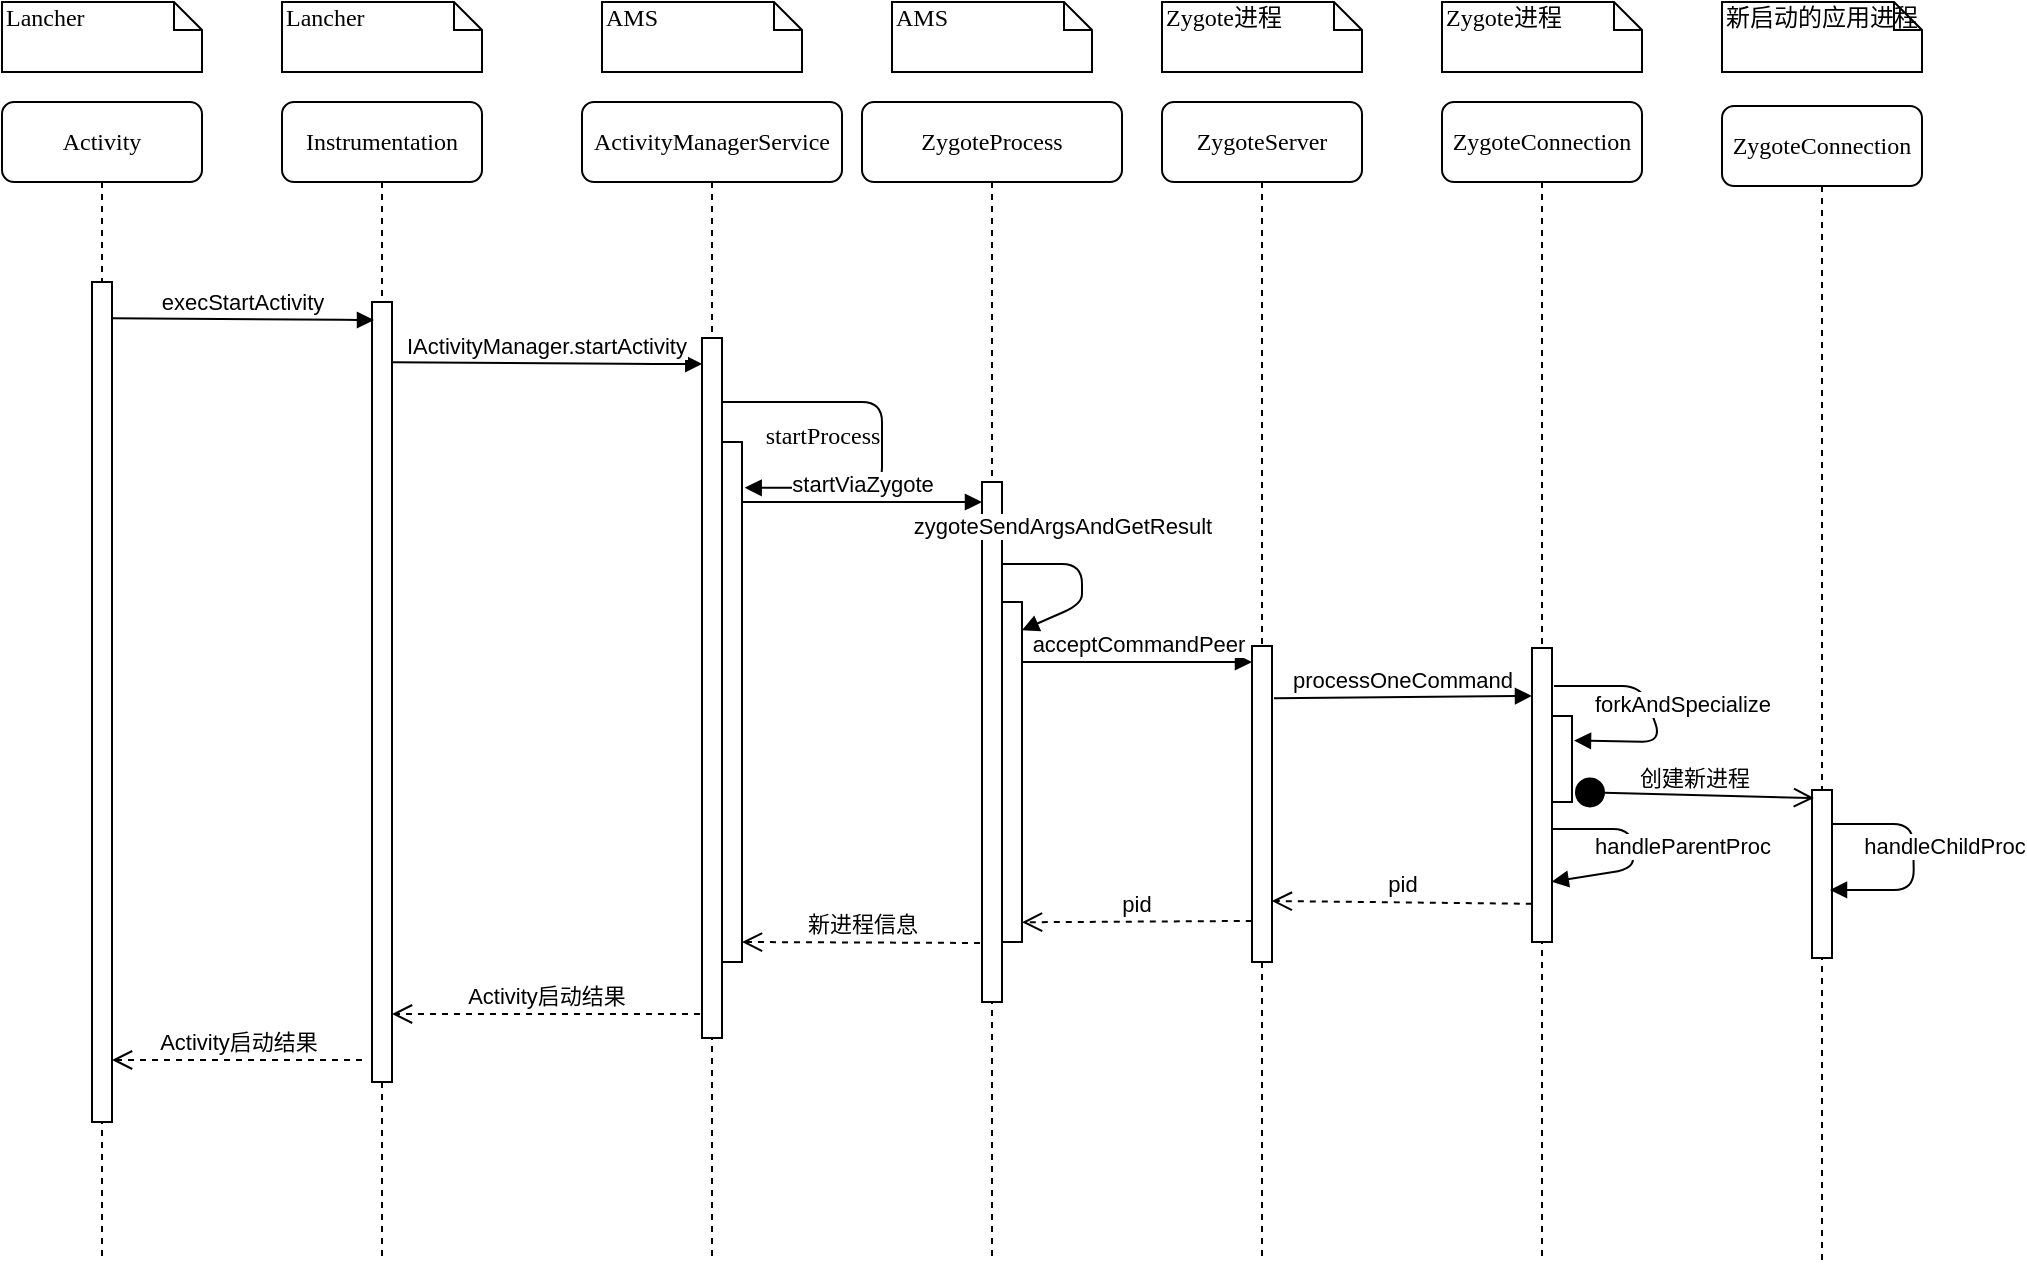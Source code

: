 <mxfile version="10.6.6" type="device"><diagram name="Page-1" id="13e1069c-82ec-6db2-03f1-153e76fe0fe0"><mxGraphModel dx="1086" dy="650" grid="1" gridSize="10" guides="1" tooltips="1" connect="1" arrows="1" fold="1" page="1" pageScale="1" pageWidth="1100" pageHeight="850" background="#ffffff" math="0" shadow="0"><root><mxCell id="0"/><mxCell id="1" parent="0"/><mxCell id="7baba1c4bc27f4b0-2" value="&lt;div&gt;&lt;span&gt;Instrumentation&lt;/span&gt;&lt;/div&gt;" style="shape=umlLifeline;perimeter=lifelinePerimeter;whiteSpace=wrap;html=1;container=1;collapsible=0;recursiveResize=0;outlineConnect=0;rounded=1;shadow=0;comic=0;labelBackgroundColor=none;strokeColor=#000000;strokeWidth=1;fillColor=#FFFFFF;fontFamily=Verdana;fontSize=12;fontColor=#000000;align=center;" parent="1" vertex="1"><mxGeometry x="150" y="160" width="100" height="580" as="geometry"/></mxCell><mxCell id="7baba1c4bc27f4b0-10" value="" style="html=1;points=[];perimeter=orthogonalPerimeter;rounded=0;shadow=0;comic=0;labelBackgroundColor=none;strokeColor=#000000;strokeWidth=1;fillColor=#FFFFFF;fontFamily=Verdana;fontSize=12;fontColor=#000000;align=center;" parent="7baba1c4bc27f4b0-2" vertex="1"><mxGeometry x="45" y="100" width="10" height="390" as="geometry"/></mxCell><mxCell id="7baba1c4bc27f4b0-3" value="ActivityManagerService" style="shape=umlLifeline;perimeter=lifelinePerimeter;whiteSpace=wrap;html=1;container=1;collapsible=0;recursiveResize=0;outlineConnect=0;rounded=1;shadow=0;comic=0;labelBackgroundColor=none;strokeColor=#000000;strokeWidth=1;fillColor=#FFFFFF;fontFamily=Verdana;fontSize=12;fontColor=#000000;align=center;" parent="1" vertex="1"><mxGeometry x="300" y="160" width="130" height="580" as="geometry"/></mxCell><mxCell id="7baba1c4bc27f4b0-13" value="" style="html=1;points=[];perimeter=orthogonalPerimeter;rounded=0;shadow=0;comic=0;labelBackgroundColor=none;strokeColor=#000000;strokeWidth=1;fillColor=#FFFFFF;fontFamily=Verdana;fontSize=12;fontColor=#000000;align=center;" parent="7baba1c4bc27f4b0-3" vertex="1"><mxGeometry x="60" y="118" width="10" height="350" as="geometry"/></mxCell><mxCell id="7baba1c4bc27f4b0-4" value="ZygoteProcess" style="shape=umlLifeline;perimeter=lifelinePerimeter;whiteSpace=wrap;html=1;container=1;collapsible=0;recursiveResize=0;outlineConnect=0;rounded=1;shadow=0;comic=0;labelBackgroundColor=none;strokeColor=#000000;strokeWidth=1;fillColor=#FFFFFF;fontFamily=Verdana;fontSize=12;fontColor=#000000;align=center;size=40;" parent="1" vertex="1"><mxGeometry x="440" y="160" width="130" height="580" as="geometry"/></mxCell><mxCell id="7baba1c4bc27f4b0-5" value="ZygoteServer" style="shape=umlLifeline;perimeter=lifelinePerimeter;whiteSpace=wrap;html=1;container=1;collapsible=0;recursiveResize=0;outlineConnect=0;rounded=1;shadow=0;comic=0;labelBackgroundColor=none;strokeColor=#000000;strokeWidth=1;fillColor=#FFFFFF;fontFamily=Verdana;fontSize=12;fontColor=#000000;align=center;" parent="1" vertex="1"><mxGeometry x="590" y="160" width="100" height="580" as="geometry"/></mxCell><mxCell id="7baba1c4bc27f4b0-19" value="" style="html=1;points=[];perimeter=orthogonalPerimeter;rounded=0;shadow=0;comic=0;labelBackgroundColor=none;strokeColor=#000000;strokeWidth=1;fillColor=#FFFFFF;fontFamily=Verdana;fontSize=12;fontColor=#000000;align=center;" parent="7baba1c4bc27f4b0-5" vertex="1"><mxGeometry x="45" y="272" width="10" height="158" as="geometry"/></mxCell><mxCell id="7baba1c4bc27f4b0-6" value="ZygoteConnection" style="shape=umlLifeline;perimeter=lifelinePerimeter;whiteSpace=wrap;html=1;container=1;collapsible=0;recursiveResize=0;outlineConnect=0;rounded=1;shadow=0;comic=0;labelBackgroundColor=none;strokeColor=#000000;strokeWidth=1;fillColor=#FFFFFF;fontFamily=Verdana;fontSize=12;fontColor=#000000;align=center;" parent="1" vertex="1"><mxGeometry x="730" y="160" width="100" height="580" as="geometry"/></mxCell><mxCell id="pQuNC2DUNFLTjC2z-Mb4-32" value="" style="html=1;points=[];perimeter=orthogonalPerimeter;rounded=0;shadow=0;comic=0;labelBackgroundColor=none;strokeColor=#000000;strokeWidth=1;fillColor=#FFFFFF;fontFamily=Verdana;fontSize=12;fontColor=#000000;align=center;" vertex="1" parent="7baba1c4bc27f4b0-6"><mxGeometry x="45" y="273" width="10" height="147" as="geometry"/></mxCell><mxCell id="7baba1c4bc27f4b0-7" value="ZygoteConnection" style="shape=umlLifeline;perimeter=lifelinePerimeter;whiteSpace=wrap;html=1;container=1;collapsible=0;recursiveResize=0;outlineConnect=0;rounded=1;shadow=0;comic=0;labelBackgroundColor=none;strokeColor=#000000;strokeWidth=1;fillColor=#FFFFFF;fontFamily=Verdana;fontSize=12;fontColor=#000000;align=center;" parent="1" vertex="1"><mxGeometry x="870" y="162" width="100" height="580" as="geometry"/></mxCell><mxCell id="7baba1c4bc27f4b0-25" value="" style="html=1;points=[];perimeter=orthogonalPerimeter;rounded=0;shadow=0;comic=0;labelBackgroundColor=none;strokeColor=#000000;strokeWidth=1;fillColor=#FFFFFF;fontFamily=Verdana;fontSize=12;fontColor=#000000;align=center;" parent="7baba1c4bc27f4b0-7" vertex="1"><mxGeometry x="45" y="342" width="10" height="84" as="geometry"/></mxCell><mxCell id="7baba1c4bc27f4b0-8" value="Activity" style="shape=umlLifeline;perimeter=lifelinePerimeter;whiteSpace=wrap;html=1;container=1;collapsible=0;recursiveResize=0;outlineConnect=0;rounded=1;shadow=0;comic=0;labelBackgroundColor=none;strokeColor=#000000;strokeWidth=1;fillColor=#FFFFFF;fontFamily=Verdana;fontSize=12;fontColor=#000000;align=center;" parent="1" vertex="1"><mxGeometry x="10" y="160" width="100" height="580" as="geometry"/></mxCell><mxCell id="7baba1c4bc27f4b0-9" value="" style="html=1;points=[];perimeter=orthogonalPerimeter;rounded=0;shadow=0;comic=0;labelBackgroundColor=none;strokeColor=#000000;strokeWidth=1;fillColor=#FFFFFF;fontFamily=Verdana;fontSize=12;fontColor=#000000;align=center;" parent="7baba1c4bc27f4b0-8" vertex="1"><mxGeometry x="45" y="90" width="10" height="420" as="geometry"/></mxCell><mxCell id="7baba1c4bc27f4b0-16" value="" style="html=1;points=[];perimeter=orthogonalPerimeter;rounded=0;shadow=0;comic=0;labelBackgroundColor=none;strokeColor=#000000;strokeWidth=1;fillColor=#FFFFFF;fontFamily=Verdana;fontSize=12;fontColor=#000000;align=center;" parent="1" vertex="1"><mxGeometry x="500" y="350" width="10" height="260" as="geometry"/></mxCell><mxCell id="7baba1c4bc27f4b0-17" value="startProcess" style="html=1;verticalAlign=bottom;endArrow=block;labelBackgroundColor=none;fontFamily=Verdana;fontSize=12;edgeStyle=elbowEdgeStyle;elbow=vertical;entryX=1.134;entryY=0.088;entryDx=0;entryDy=0;entryPerimeter=0;" parent="1" source="7baba1c4bc27f4b0-13" target="pQuNC2DUNFLTjC2z-Mb4-15" edge="1"><mxGeometry x="0.109" y="-30" relative="1" as="geometry"><mxPoint x="420" y="300" as="sourcePoint"/><Array as="points"><mxPoint x="450" y="310"/><mxPoint x="370" y="300"/></Array><mxPoint as="offset"/></mxGeometry></mxCell><mxCell id="7baba1c4bc27f4b0-40" value="Lancher" style="shape=note;whiteSpace=wrap;html=1;size=14;verticalAlign=top;align=left;spacingTop=-6;rounded=0;shadow=0;comic=0;labelBackgroundColor=none;strokeColor=#000000;strokeWidth=1;fillColor=#FFFFFF;fontFamily=Verdana;fontSize=12;fontColor=#000000;" parent="1" vertex="1"><mxGeometry x="10" y="110" width="100" height="35" as="geometry"/></mxCell><mxCell id="7baba1c4bc27f4b0-41" value="Lancher" style="shape=note;whiteSpace=wrap;html=1;size=14;verticalAlign=top;align=left;spacingTop=-6;rounded=0;shadow=0;comic=0;labelBackgroundColor=none;strokeColor=#000000;strokeWidth=1;fillColor=#FFFFFF;fontFamily=Verdana;fontSize=12;fontColor=#000000;" parent="1" vertex="1"><mxGeometry x="150" y="110" width="100" height="35" as="geometry"/></mxCell><mxCell id="7baba1c4bc27f4b0-42" value="AMS" style="shape=note;whiteSpace=wrap;html=1;size=14;verticalAlign=top;align=left;spacingTop=-6;rounded=0;shadow=0;comic=0;labelBackgroundColor=none;strokeColor=#000000;strokeWidth=1;fillColor=#FFFFFF;fontFamily=Verdana;fontSize=12;fontColor=#000000;" parent="1" vertex="1"><mxGeometry x="310" y="110" width="100" height="35" as="geometry"/></mxCell><mxCell id="7baba1c4bc27f4b0-44" value="Zygote进程" style="shape=note;whiteSpace=wrap;html=1;size=14;verticalAlign=top;align=left;spacingTop=-6;rounded=0;shadow=0;comic=0;labelBackgroundColor=none;strokeColor=#000000;strokeWidth=1;fillColor=#FFFFFF;fontFamily=Verdana;fontSize=12;fontColor=#000000;" parent="1" vertex="1"><mxGeometry x="590" y="110" width="100" height="35" as="geometry"/></mxCell><mxCell id="7baba1c4bc27f4b0-45" value="Zygote进程" style="shape=note;whiteSpace=wrap;html=1;size=14;verticalAlign=top;align=left;spacingTop=-6;rounded=0;shadow=0;comic=0;labelBackgroundColor=none;strokeColor=#000000;strokeWidth=1;fillColor=#FFFFFF;fontFamily=Verdana;fontSize=12;fontColor=#000000;" parent="1" vertex="1"><mxGeometry x="730" y="110" width="100" height="35" as="geometry"/></mxCell><mxCell id="7baba1c4bc27f4b0-46" value="新启动的应用进程" style="shape=note;whiteSpace=wrap;html=1;size=14;verticalAlign=top;align=left;spacingTop=-6;rounded=0;shadow=0;comic=0;labelBackgroundColor=none;strokeColor=#000000;strokeWidth=1;fillColor=#FFFFFF;fontFamily=Verdana;fontSize=12;fontColor=#000000;" parent="1" vertex="1"><mxGeometry x="870" y="110" width="100" height="35" as="geometry"/></mxCell><mxCell id="pQuNC2DUNFLTjC2z-Mb4-4" value="execStartActivity" style="html=1;verticalAlign=bottom;endArrow=block;exitX=0.986;exitY=0.023;exitDx=0;exitDy=0;exitPerimeter=0;" edge="1" parent="1"><mxGeometry width="80" relative="1" as="geometry"><mxPoint x="64.839" y="268.129" as="sourcePoint"/><mxPoint x="196" y="269" as="targetPoint"/><Array as="points"><mxPoint x="190" y="269"/></Array></mxGeometry></mxCell><mxCell id="pQuNC2DUNFLTjC2z-Mb4-5" value="&lt;div&gt;IActivityManager.startActivity&lt;/div&gt;" style="html=1;verticalAlign=bottom;endArrow=block;exitX=0.986;exitY=0.023;exitDx=0;exitDy=0;exitPerimeter=0;entryX=0.014;entryY=0.037;entryDx=0;entryDy=0;entryPerimeter=0;" edge="1" parent="1" target="7baba1c4bc27f4b0-13"><mxGeometry width="80" relative="1" as="geometry"><mxPoint x="204.839" y="290.129" as="sourcePoint"/><mxPoint x="336" y="291" as="targetPoint"/><Array as="points"><mxPoint x="330" y="291"/></Array></mxGeometry></mxCell><mxCell id="pQuNC2DUNFLTjC2z-Mb4-8" value="AMS" style="shape=note;whiteSpace=wrap;html=1;size=14;verticalAlign=top;align=left;spacingTop=-6;rounded=0;shadow=0;comic=0;labelBackgroundColor=none;strokeColor=#000000;strokeWidth=1;fillColor=#FFFFFF;fontFamily=Verdana;fontSize=12;fontColor=#000000;" vertex="1" parent="1"><mxGeometry x="455" y="110" width="100" height="35" as="geometry"/></mxCell><mxCell id="pQuNC2DUNFLTjC2z-Mb4-15" value="" style="html=1;points=[];perimeter=orthogonalPerimeter;rounded=0;shadow=0;comic=0;labelBackgroundColor=none;strokeColor=#000000;strokeWidth=1;fillColor=#FFFFFF;fontFamily=Verdana;fontSize=12;fontColor=#000000;align=center;" vertex="1" parent="1"><mxGeometry x="370" y="330" width="10" height="260" as="geometry"/></mxCell><mxCell id="pQuNC2DUNFLTjC2z-Mb4-22" value="startViaZygote" style="html=1;verticalAlign=bottom;endArrow=block;" edge="1" parent="1" target="7baba1c4bc27f4b0-16"><mxGeometry width="80" relative="1" as="geometry"><mxPoint x="380" y="360" as="sourcePoint"/><mxPoint x="460" y="360" as="targetPoint"/></mxGeometry></mxCell><mxCell id="pQuNC2DUNFLTjC2z-Mb4-23" value="&lt;div&gt;&lt;span&gt;zygoteSendArgsAndGetResult&lt;/span&gt;&lt;/div&gt;" style="html=1;verticalAlign=bottom;endArrow=block;entryX=0.997;entryY=0.114;entryDx=0;entryDy=0;entryPerimeter=0;" edge="1" parent="1"><mxGeometry x="-0.353" y="10" width="80" relative="1" as="geometry"><mxPoint x="510" y="391" as="sourcePoint"/><mxPoint x="519.966" y="424.138" as="targetPoint"/><Array as="points"><mxPoint x="550" y="391"/><mxPoint x="550" y="411"/></Array><mxPoint as="offset"/></mxGeometry></mxCell><mxCell id="pQuNC2DUNFLTjC2z-Mb4-24" value="新进程信息" style="html=1;verticalAlign=bottom;endArrow=open;dashed=1;endSize=8;" edge="1" parent="1"><mxGeometry relative="1" as="geometry"><mxPoint x="499" y="580.5" as="sourcePoint"/><mxPoint x="380" y="580" as="targetPoint"/></mxGeometry></mxCell><mxCell id="pQuNC2DUNFLTjC2z-Mb4-25" value="" style="html=1;points=[];perimeter=orthogonalPerimeter;rounded=0;shadow=0;comic=0;labelBackgroundColor=none;strokeColor=#000000;strokeWidth=1;fillColor=#FFFFFF;fontFamily=Verdana;fontSize=12;fontColor=#000000;align=center;" vertex="1" parent="1"><mxGeometry x="510" y="410" width="10" height="170" as="geometry"/></mxCell><mxCell id="pQuNC2DUNFLTjC2z-Mb4-28" value="acceptCommandPeer" style="html=1;verticalAlign=bottom;endArrow=block;" edge="1" parent="1" target="7baba1c4bc27f4b0-19"><mxGeometry width="80" relative="1" as="geometry"><mxPoint x="520" y="440" as="sourcePoint"/><mxPoint x="600" y="440" as="targetPoint"/></mxGeometry></mxCell><mxCell id="pQuNC2DUNFLTjC2z-Mb4-30" value="Activity启动结果" style="html=1;verticalAlign=bottom;endArrow=open;dashed=1;endSize=8;" edge="1" parent="1"><mxGeometry relative="1" as="geometry"><mxPoint x="359" y="616" as="sourcePoint"/><mxPoint x="205" y="616" as="targetPoint"/></mxGeometry></mxCell><mxCell id="pQuNC2DUNFLTjC2z-Mb4-31" value="Activity启动结果" style="html=1;verticalAlign=bottom;endArrow=open;dashed=1;endSize=8;" edge="1" parent="1"><mxGeometry relative="1" as="geometry"><mxPoint x="190" y="639" as="sourcePoint"/><mxPoint x="65" y="639" as="targetPoint"/></mxGeometry></mxCell><mxCell id="pQuNC2DUNFLTjC2z-Mb4-33" value="processOneCommand" style="html=1;verticalAlign=bottom;endArrow=block;entryX=0;entryY=0.163;entryDx=0;entryDy=0;entryPerimeter=0;exitX=1.1;exitY=0.165;exitDx=0;exitDy=0;exitPerimeter=0;" edge="1" parent="1" source="7baba1c4bc27f4b0-19" target="pQuNC2DUNFLTjC2z-Mb4-32"><mxGeometry width="80" relative="1" as="geometry"><mxPoint x="645" y="450" as="sourcePoint"/><mxPoint x="770" y="448" as="targetPoint"/></mxGeometry></mxCell><mxCell id="pQuNC2DUNFLTjC2z-Mb4-34" value="forkAndSpecialize" style="html=1;verticalAlign=bottom;endArrow=block;entryX=1.1;entryY=0.286;entryDx=0;entryDy=0;entryPerimeter=0;" edge="1" parent="1" target="pQuNC2DUNFLTjC2z-Mb4-41"><mxGeometry x="0.253" y="-14" width="80" relative="1" as="geometry"><mxPoint x="786" y="452" as="sourcePoint"/><mxPoint x="931.833" y="440.5" as="targetPoint"/><Array as="points"><mxPoint x="830" y="452"/><mxPoint x="840" y="480"/></Array><mxPoint x="10" y="4" as="offset"/></mxGeometry></mxCell><mxCell id="pQuNC2DUNFLTjC2z-Mb4-35" value="&lt;div&gt;&lt;span&gt;handleChildProc&lt;/span&gt;&lt;/div&gt;" style="html=1;verticalAlign=bottom;endArrow=block;entryX=0.9;entryY=0.595;entryDx=0;entryDy=0;entryPerimeter=0;" edge="1" parent="1" target="7baba1c4bc27f4b0-25"><mxGeometry x="-0.116" y="-17" width="80" relative="1" as="geometry"><mxPoint x="925.5" y="521" as="sourcePoint"/><mxPoint x="926" y="541" as="targetPoint"/><Array as="points"><mxPoint x="965.5" y="521"/><mxPoint x="966" y="554"/></Array><mxPoint x="32" y="9" as="offset"/></mxGeometry></mxCell><mxCell id="pQuNC2DUNFLTjC2z-Mb4-37" value="pid&lt;br&gt;" style="html=1;verticalAlign=bottom;endArrow=open;dashed=1;endSize=8;entryX=0.99;entryY=0.807;entryDx=0;entryDy=0;entryPerimeter=0;exitX=-0.01;exitY=0.87;exitDx=0;exitDy=0;exitPerimeter=0;" edge="1" parent="1" source="pQuNC2DUNFLTjC2z-Mb4-32" target="7baba1c4bc27f4b0-19"><mxGeometry relative="1" as="geometry"><mxPoint x="770" y="560" as="sourcePoint"/><mxPoint x="650.0" y="559.5" as="targetPoint"/></mxGeometry></mxCell><mxCell id="pQuNC2DUNFLTjC2z-Mb4-38" value="&lt;div&gt;&lt;span&gt;handleParentProc&lt;/span&gt;&lt;/div&gt;" style="html=1;verticalAlign=bottom;endArrow=block;entryX=0.933;entryY=0.552;entryDx=0;entryDy=0;entryPerimeter=0;" edge="1" parent="1"><mxGeometry x="0.186" y="25" width="80" relative="1" as="geometry"><mxPoint x="785.5" y="523.5" as="sourcePoint"/><mxPoint x="784.833" y="549.833" as="targetPoint"/><Array as="points"><mxPoint x="825.5" y="523.5"/><mxPoint x="825.5" y="543.5"/></Array><mxPoint x="21" y="-27" as="offset"/></mxGeometry></mxCell><mxCell id="pQuNC2DUNFLTjC2z-Mb4-39" value="pid" style="html=1;verticalAlign=bottom;endArrow=open;dashed=1;endSize=8;entryX=1;entryY=0.942;entryDx=0;entryDy=0;entryPerimeter=0;exitX=-0.01;exitY=0.87;exitDx=0;exitDy=0;exitPerimeter=0;" edge="1" parent="1" source="7baba1c4bc27f4b0-19" target="pQuNC2DUNFLTjC2z-Mb4-25"><mxGeometry relative="1" as="geometry"><mxPoint x="630" y="570" as="sourcePoint"/><mxPoint x="525" y="570.167" as="targetPoint"/></mxGeometry></mxCell><mxCell id="pQuNC2DUNFLTjC2z-Mb4-41" value="" style="html=1;points=[];perimeter=orthogonalPerimeter;rounded=0;shadow=0;comic=0;labelBackgroundColor=none;strokeColor=#000000;strokeWidth=1;fillColor=#FFFFFF;fontFamily=Verdana;fontSize=12;fontColor=#000000;align=center;" vertex="1" parent="1"><mxGeometry x="785" y="467" width="10" height="43" as="geometry"/></mxCell><mxCell id="pQuNC2DUNFLTjC2z-Mb4-45" value="创建新进程" style="html=1;verticalAlign=bottom;startArrow=circle;startFill=1;endArrow=open;startSize=6;endSize=8;exitX=1.1;exitY=0.884;exitDx=0;exitDy=0;exitPerimeter=0;entryX=0.1;entryY=0.048;entryDx=0;entryDy=0;entryPerimeter=0;" edge="1" parent="1" source="pQuNC2DUNFLTjC2z-Mb4-41" target="7baba1c4bc27f4b0-25"><mxGeometry width="80" relative="1" as="geometry"><mxPoint x="810" y="494.5" as="sourcePoint"/><mxPoint x="910" y="505" as="targetPoint"/></mxGeometry></mxCell></root></mxGraphModel></diagram></mxfile>